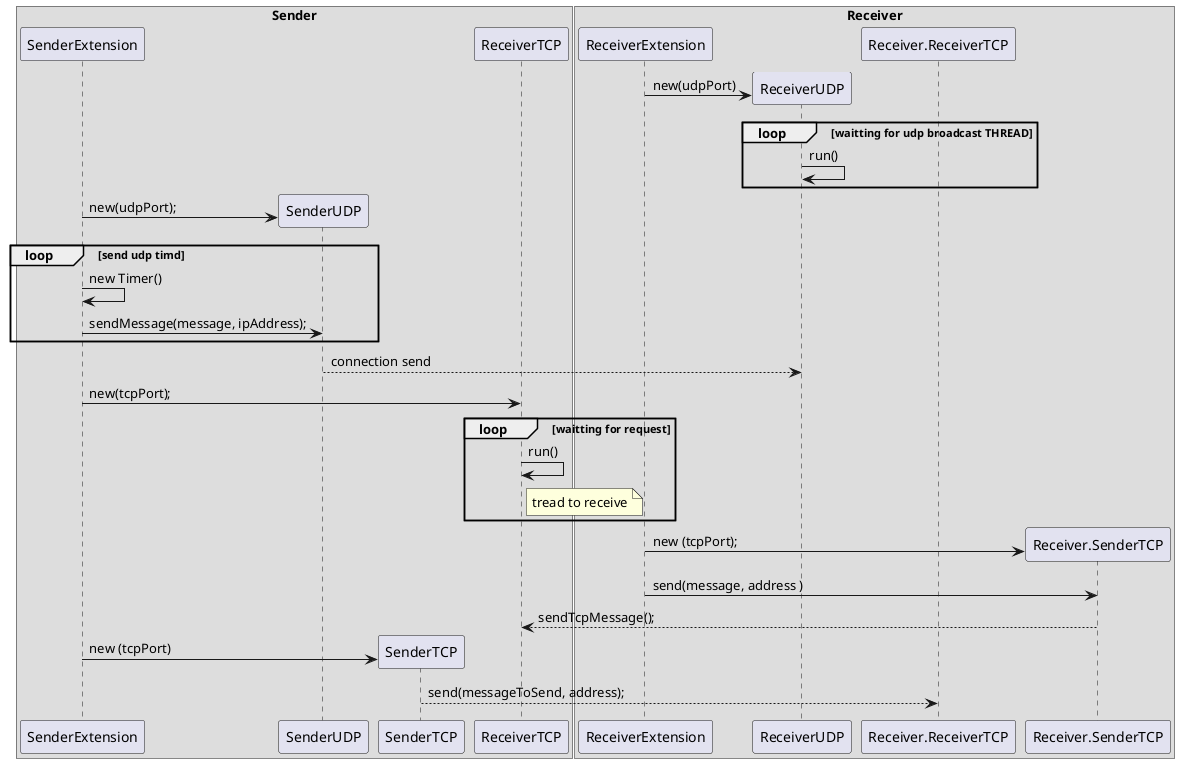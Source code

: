@startuml IPC08.1_UDP_machineList_update.png

   skinparam handwritten false
   skinparam monochrome false
   skinparam packageStyle rect
   skinparam defaultFontName FG Virgil
   skinparam shadowing false

  box "Sender"
    participant "SenderExtension"
    participant "SenderUDP"
    participant "SenderTCP"
    participant "ReceiverTCP"
  end box

  box "Receiver"
    participant "ReceiverExtension"
    participant "ReceiverUDP"
    participant "Receiver.ReceiverTCP"
    participant "Receiver.SenderTCP"
  end box

create ReceiverUDP
    ReceiverExtension -> ReceiverUDP : new(udpPort)
loop waitting for udp broadcast THREAD    
    ReceiverUDP -> ReceiverUDP : run()
end

create SenderUDP
SenderExtension -> SenderUDP : new(udpPort);
    loop send udp timd
        SenderExtension -> SenderExtension : new Timer()
        SenderExtension -> SenderUDP : sendMessage(message, ipAddress);
    end
        SenderUDP --> ReceiverUDP :  connection send
    SenderExtension -> ReceiverTCP : new(tcpPort);

loop waitting for request   
    ReceiverTCP -> ReceiverTCP : run()
    note right of ReceiverTCP : tread to receive
end

create Receiver.SenderTCP       
ReceiverExtension -> Receiver.SenderTCP : new (tcpPort);

ReceiverExtension ->Receiver.SenderTCP : send(message, address )

Receiver.SenderTCP --> ReceiverTCP : sendTcpMessage();

create SenderTCP
SenderExtension -> SenderTCP : new (tcpPort)
SenderTCP --> Receiver.ReceiverTCP : send(messageToSend, address);
  








@enduml